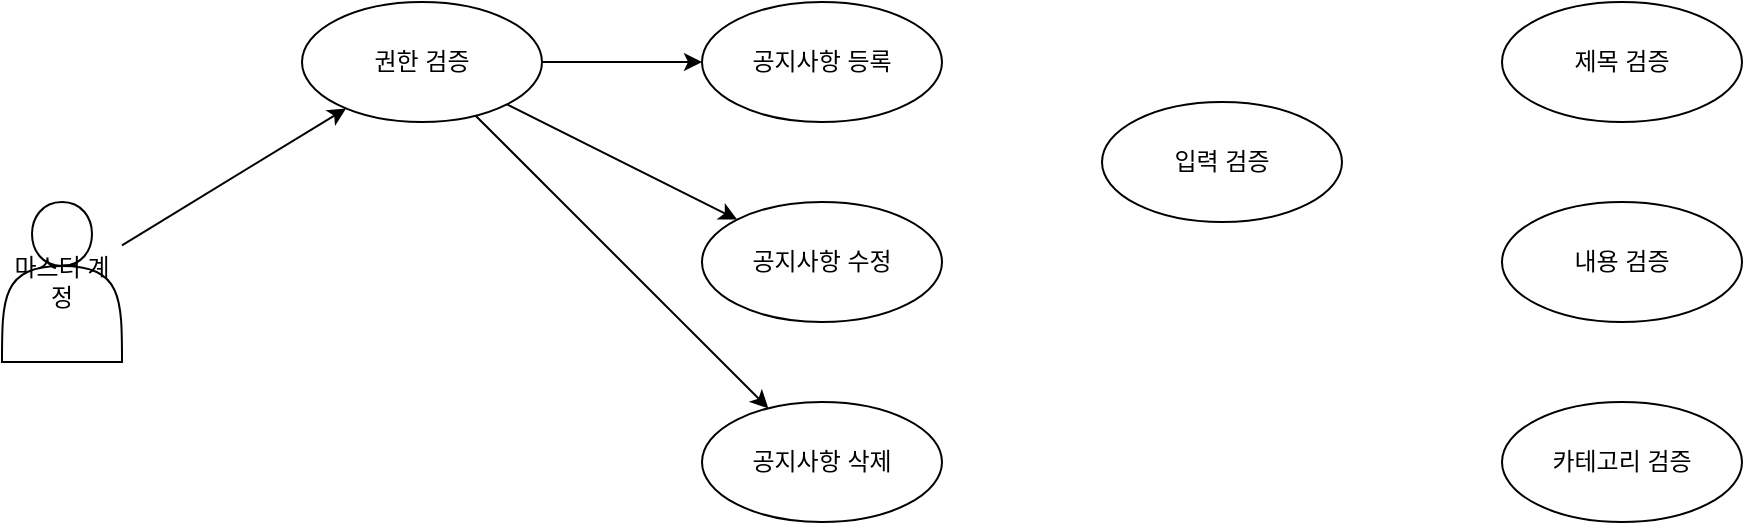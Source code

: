 <mxfile version="26.0.16">
  <diagram name="페이지-1" id="DKJEJJquOrz6qWJuDARE">
    <mxGraphModel dx="1147" dy="658" grid="1" gridSize="10" guides="1" tooltips="1" connect="1" arrows="1" fold="1" page="1" pageScale="1" pageWidth="827" pageHeight="1169" math="0" shadow="0">
      <root>
        <mxCell id="0" />
        <mxCell id="1" parent="0" />
        <!-- Actors -->
        <mxCell id="2" value="마스터 계정" style="shape=actor;whiteSpace=wrap;html=1;" vertex="1" parent="1">
          <mxGeometry x="50" y="150" width="60" height="80" as="geometry" />
        </mxCell>
        <!-- Use Cases -->
        <mxCell id="3" value="권한 검증" style="ellipse;whiteSpace=wrap;html=1;" vertex="1" parent="1">
          <mxGeometry x="200" y="50" width="120" height="60" as="geometry" />
        </mxCell>
        <mxCell id="4" value="공지사항 등록" style="ellipse;whiteSpace=wrap;html=1;" vertex="1" parent="1">
          <mxGeometry x="400" y="50" width="120" height="60" as="geometry" />
        </mxCell>
        <mxCell id="5" value="공지사항 수정" style="ellipse;whiteSpace=wrap;html=1;" vertex="1" parent="1">
          <mxGeometry x="400" y="150" width="120" height="60" as="geometry" />
        </mxCell>
        <mxCell id="6" value="공지사항 삭제" style="ellipse;whiteSpace=wrap;html=1;" vertex="1" parent="1">
          <mxGeometry x="400" y="250" width="120" height="60" as="geometry" />
        </mxCell>
        <mxCell id="7" value="입력 검증" style="ellipse;whiteSpace=wrap;html=1;" vertex="1" parent="1">
          <mxGeometry x="600" y="100" width="120" height="60" as="geometry" />
        </mxCell>
        <mxCell id="8" value="제목 검증" style="ellipse;whiteSpace=wrap;html=1;" vertex="1" parent="1">
          <mxGeometry x="800" y="50" width="120" height="60" as="geometry" />
        </mxCell>
        <mxCell id="9" value="내용 검증" style="ellipse;whiteSpace=wrap;html=1;" vertex="1" parent="1">
          <mxGeometry x="800" y="150" width="120" height="60" as="geometry" />
        </mxCell>
        <mxCell id="10" value="카테고리 검증" style="ellipse;whiteSpace=wrap;html=1;" vertex="1" parent="1">
          <mxGeometry x="800" y="250" width="120" height="60" as="geometry" />
        </mxCell>
        <!-- Relationships -->
        <mxCell id="11" edge="1" parent="1" source="2" target="3">
          <mxGeometry relative="1" as="geometry" />
        </mxCell>
        <mxCell id="12" edge="1" parent="1" source="3" target="4">
          <mxGeometry relative="1" as="geometry" />
        </mxCell>
        <mxCell id="13" edge="1" parent="1" source="3" target="5">
          <mxGeometry relative="1" as="geometry" />
        </mxCell>
        <mxCell id="14" edge="1" parent="1" source="3" target="6">
          <mxGeometry relative="1" as="geometry" />
        </mxCell>
        <mxCell id="15" edge="1" parent="1" source="4" target="7" value="<<include>>" style="edgeStyle=orthogonalEdgeStyle;rounded=1;orthogonalLoop=1;jettySize=auto;html=1;">
          <mxGeometry relative="1" as="geometry" />
        </mxCell>
        <mxCell id="16" edge="1" parent="1" source="5" target="7" value="<<include>>" style="edgeStyle=orthogonalEdgeStyle;rounded=1;orthogonalLoop=1;jettySize=auto;html=1;">
          <mxGeometry relative="1" as="geometry" />
        </mxCell>
        <mxCell id="17" edge="1" parent="1" source="7" target="8" value="<<extends>>" style="edgeStyle=orthogonalEdgeStyle;rounded=1;orthogonalLoop=1;jettySize=auto;html=1;">
          <mxGeometry relative="1" as="geometry" />
        </mxCell>
        <mxCell id="18" edge="1" parent="1" source="7" target="9" value="<<extends>>" style="edgeStyle=orthogonalEdgeStyle;rounded=1;orthogonalLoop=1;jettySize=auto;html=1;">
          <mxGeometry relative="1" as="geometry" />
        </mxCell>
        <mxCell id="19" edge="1" parent="1" source="7" target="10" value="<<extends>>" style="edgeStyle=orthogonalEdgeStyle;rounded=1;orthogonalLoop=1;jettySize=auto;html=1;">
          <mxGeometry relative="1" as="geometry" />
        </mxCell>
      </root>
    </mxGraphModel>
  </diagram>
</mxfile>
